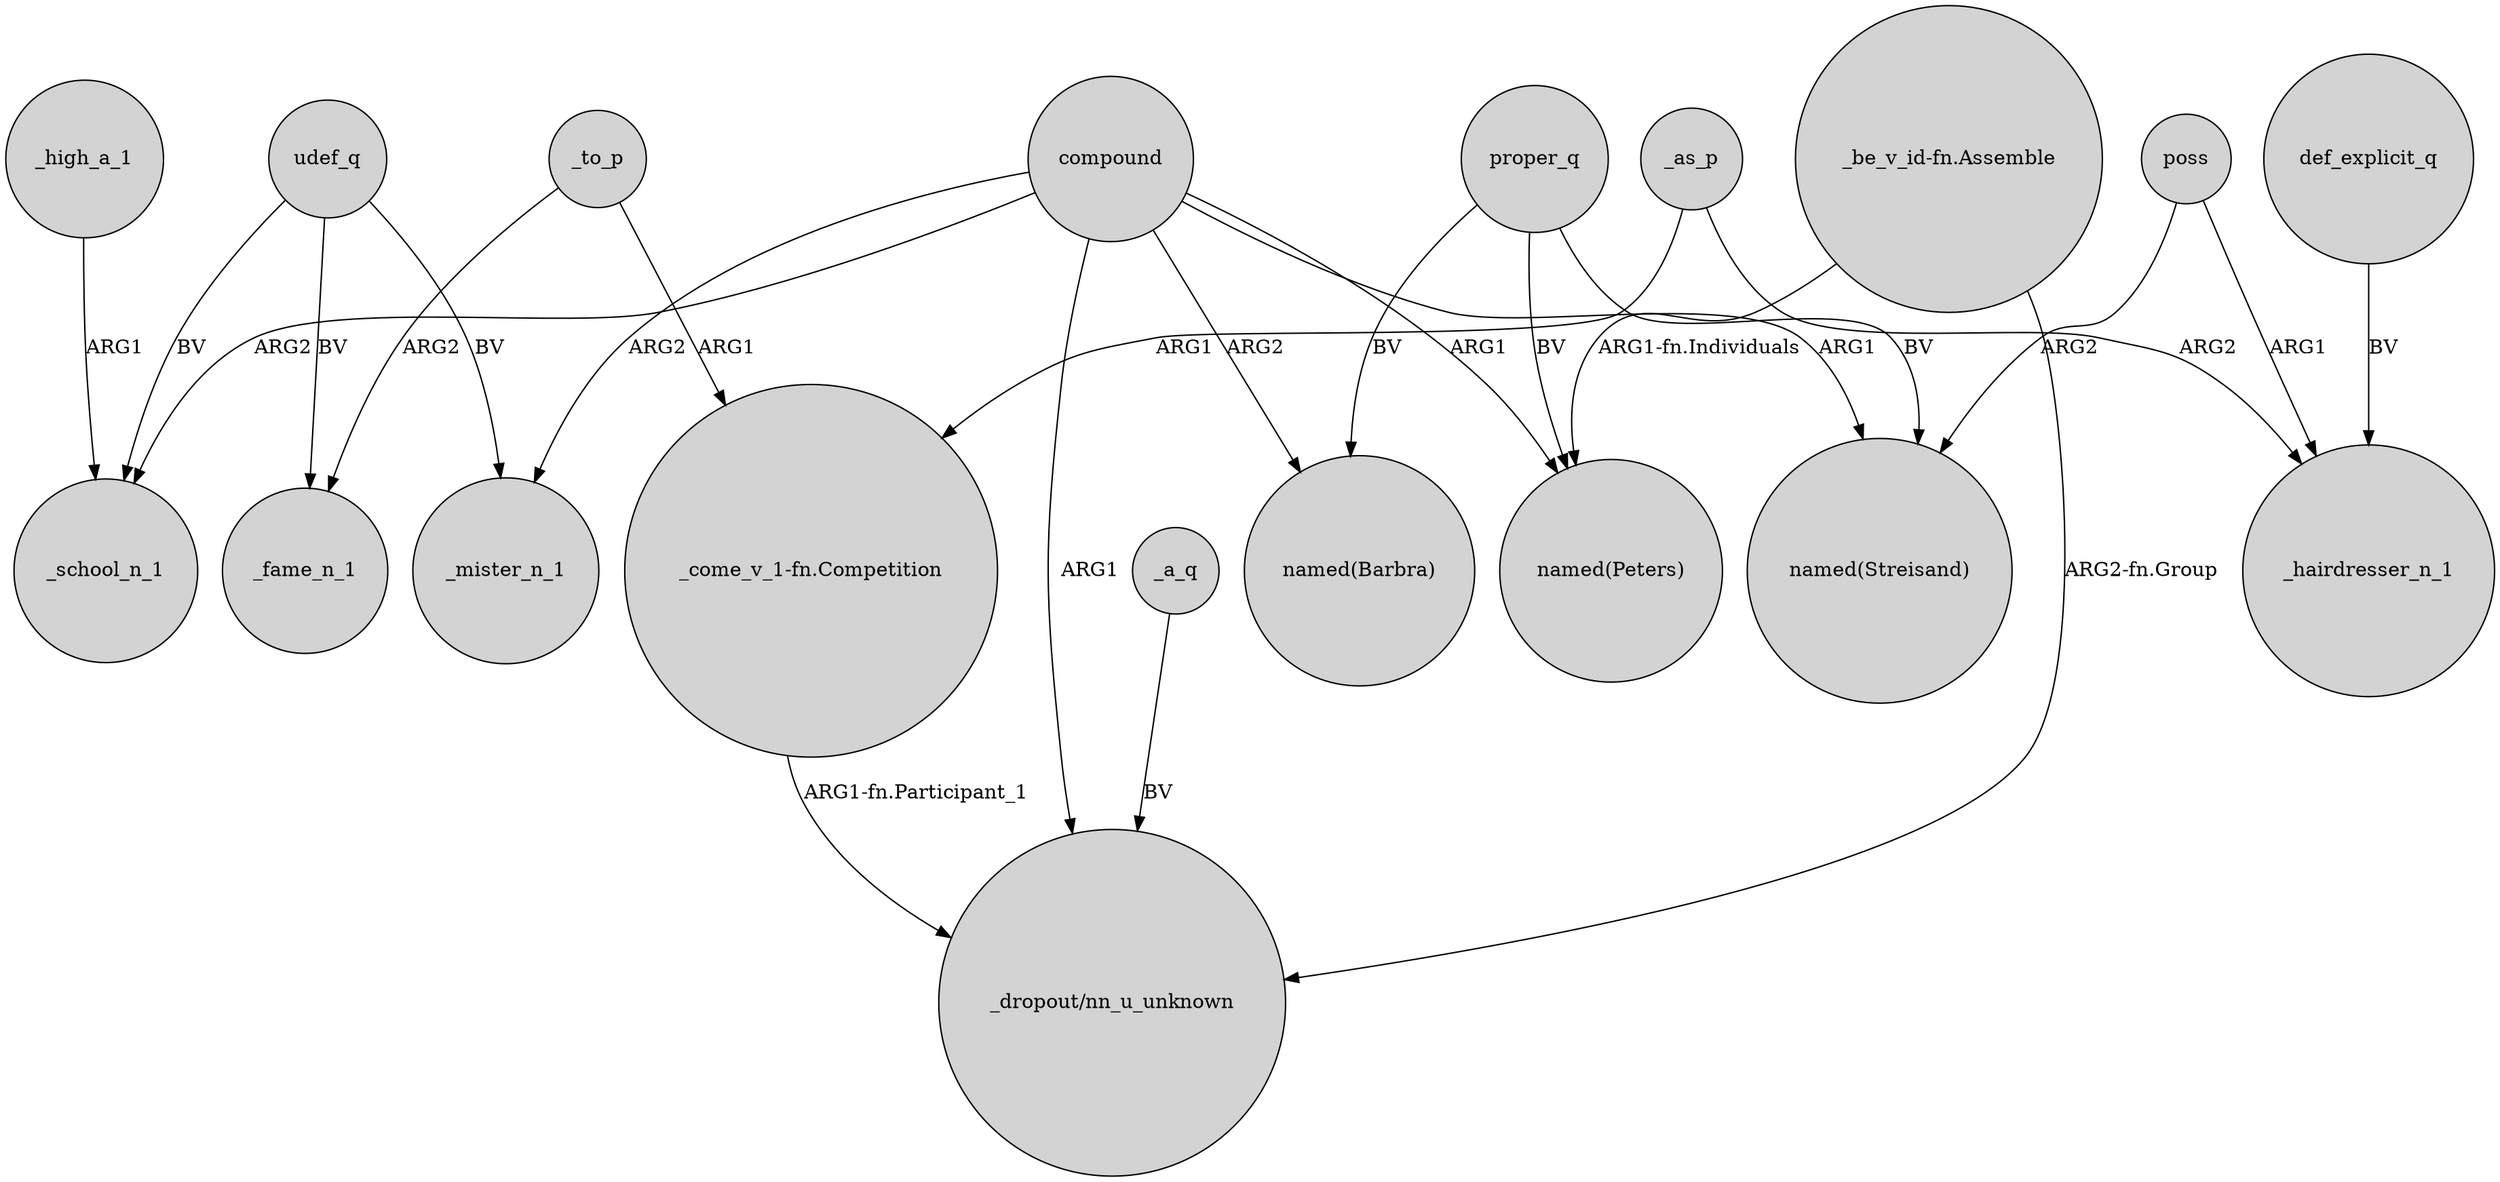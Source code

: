 digraph {
	node [shape=circle style=filled]
	compound -> _mister_n_1 [label=ARG2]
	_to_p -> "_come_v_1-fn.Competition" [label=ARG1]
	compound -> "named(Peters)" [label=ARG1]
	"_be_v_id-fn.Assemble" -> "_dropout/nn_u_unknown" [label="ARG2-fn.Group"]
	udef_q -> _fame_n_1 [label=BV]
	proper_q -> "named(Streisand)" [label=BV]
	_a_q -> "_dropout/nn_u_unknown" [label=BV]
	proper_q -> "named(Barbra)" [label=BV]
	proper_q -> "named(Peters)" [label=BV]
	compound -> _school_n_1 [label=ARG2]
	_as_p -> "_come_v_1-fn.Competition" [label=ARG1]
	"_be_v_id-fn.Assemble" -> "named(Peters)" [label="ARG1-fn.Individuals"]
	udef_q -> _school_n_1 [label=BV]
	poss -> "named(Streisand)" [label=ARG2]
	_to_p -> _fame_n_1 [label=ARG2]
	udef_q -> _mister_n_1 [label=BV]
	"_come_v_1-fn.Competition" -> "_dropout/nn_u_unknown" [label="ARG1-fn.Participant_1"]
	poss -> _hairdresser_n_1 [label=ARG1]
	compound -> "named(Streisand)" [label=ARG1]
	compound -> "named(Barbra)" [label=ARG2]
	_high_a_1 -> _school_n_1 [label=ARG1]
	def_explicit_q -> _hairdresser_n_1 [label=BV]
	_as_p -> _hairdresser_n_1 [label=ARG2]
	compound -> "_dropout/nn_u_unknown" [label=ARG1]
}
